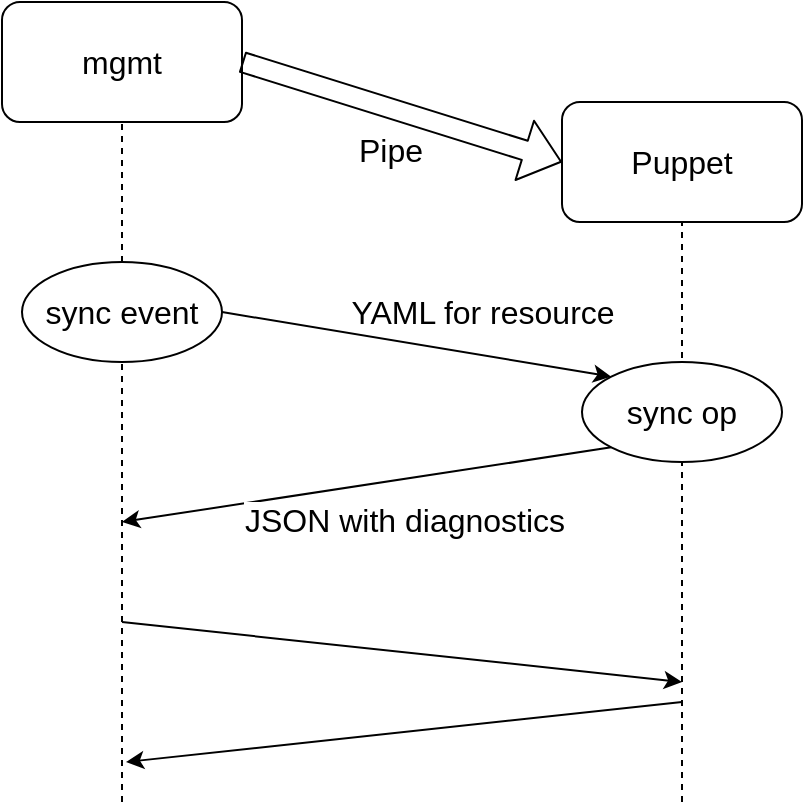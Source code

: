 <mxfile version="12.4.8" type="device"><diagram id="jjVgZX_HrkVM32gX3kFq" name="Page-1"><mxGraphModel dx="1038" dy="575" grid="1" gridSize="10" guides="1" tooltips="1" connect="1" arrows="1" fold="1" page="1" pageScale="1" pageWidth="850" pageHeight="1100" math="0" shadow="0"><root><mxCell id="0"/><mxCell id="1" parent="0"/><mxCell id="6SzTg08rSa0FCAnv-4k2-1" value="mgmt" style="rounded=1;whiteSpace=wrap;html=1;fontSize=16;" vertex="1" parent="1"><mxGeometry x="240" y="40" width="120" height="60" as="geometry"/></mxCell><mxCell id="6SzTg08rSa0FCAnv-4k2-2" value="Puppet" style="rounded=1;whiteSpace=wrap;html=1;fontSize=16;" vertex="1" parent="1"><mxGeometry x="520" y="90" width="120" height="60" as="geometry"/></mxCell><mxCell id="6SzTg08rSa0FCAnv-4k2-3" value="&lt;div&gt;Pipe&lt;/div&gt;" style="shape=flexArrow;endArrow=classic;html=1;fontSize=16;entryX=0;entryY=0.5;entryDx=0;entryDy=0;exitX=1;exitY=0.5;exitDx=0;exitDy=0;" edge="1" parent="1" source="6SzTg08rSa0FCAnv-4k2-1" target="6SzTg08rSa0FCAnv-4k2-2"><mxGeometry y="-20" width="50" height="50" relative="1" as="geometry"><mxPoint x="450" y="180" as="sourcePoint"/><mxPoint x="290" y="120" as="targetPoint"/><mxPoint as="offset"/></mxGeometry></mxCell><mxCell id="6SzTg08rSa0FCAnv-4k2-4" value="" style="endArrow=none;dashed=1;html=1;fontSize=16;entryX=0.5;entryY=1;entryDx=0;entryDy=0;" edge="1" parent="1" source="6SzTg08rSa0FCAnv-4k2-6" target="6SzTg08rSa0FCAnv-4k2-1"><mxGeometry width="50" height="50" relative="1" as="geometry"><mxPoint x="300" y="440" as="sourcePoint"/><mxPoint x="290" y="120" as="targetPoint"/></mxGeometry></mxCell><mxCell id="6SzTg08rSa0FCAnv-4k2-5" value="" style="endArrow=none;dashed=1;html=1;fontSize=16;entryX=0.5;entryY=1;entryDx=0;entryDy=0;" edge="1" parent="1" target="6SzTg08rSa0FCAnv-4k2-2"><mxGeometry width="50" height="50" relative="1" as="geometry"><mxPoint x="580" y="440" as="sourcePoint"/><mxPoint x="310" y="110" as="targetPoint"/><Array as="points"/></mxGeometry></mxCell><mxCell id="6SzTg08rSa0FCAnv-4k2-6" value="sync event" style="ellipse;whiteSpace=wrap;html=1;fontSize=16;" vertex="1" parent="1"><mxGeometry x="250" y="170" width="100" height="50" as="geometry"/></mxCell><mxCell id="6SzTg08rSa0FCAnv-4k2-7" value="" style="endArrow=none;dashed=1;html=1;fontSize=16;entryX=0.5;entryY=1;entryDx=0;entryDy=0;" edge="1" parent="1" target="6SzTg08rSa0FCAnv-4k2-6"><mxGeometry width="50" height="50" relative="1" as="geometry"><mxPoint x="300" y="440" as="sourcePoint"/><mxPoint x="300" y="100" as="targetPoint"/></mxGeometry></mxCell><mxCell id="6SzTg08rSa0FCAnv-4k2-8" value="sync op" style="ellipse;whiteSpace=wrap;html=1;fontSize=16;" vertex="1" parent="1"><mxGeometry x="530" y="220" width="100" height="50" as="geometry"/></mxCell><mxCell id="6SzTg08rSa0FCAnv-4k2-9" value="YAML for resource" style="endArrow=classic;html=1;fontSize=16;entryX=0;entryY=0;entryDx=0;entryDy=0;exitX=1;exitY=0.5;exitDx=0;exitDy=0;" edge="1" parent="1" source="6SzTg08rSa0FCAnv-4k2-6" target="6SzTg08rSa0FCAnv-4k2-8"><mxGeometry x="0.3" y="21" width="50" height="50" relative="1" as="geometry"><mxPoint x="240" y="510" as="sourcePoint"/><mxPoint x="290" y="460" as="targetPoint"/><mxPoint as="offset"/></mxGeometry></mxCell><mxCell id="6SzTg08rSa0FCAnv-4k2-10" value="JSON with diagnostics" style="endArrow=classic;html=1;fontSize=16;exitX=0;exitY=1;exitDx=0;exitDy=0;" edge="1" parent="1" source="6SzTg08rSa0FCAnv-4k2-8"><mxGeometry x="-0.133" y="20" width="50" height="50" relative="1" as="geometry"><mxPoint x="240" y="510" as="sourcePoint"/><mxPoint x="300" y="300" as="targetPoint"/><mxPoint as="offset"/></mxGeometry></mxCell><mxCell id="6SzTg08rSa0FCAnv-4k2-11" value="" style="endArrow=classic;html=1;fontSize=16;" edge="1" parent="1"><mxGeometry x="-0.133" y="20" width="50" height="50" relative="1" as="geometry"><mxPoint x="580" y="390" as="sourcePoint"/><mxPoint x="302" y="420" as="targetPoint"/><mxPoint as="offset"/></mxGeometry></mxCell><mxCell id="6SzTg08rSa0FCAnv-4k2-12" value="" style="endArrow=classic;html=1;fontSize=16;" edge="1" parent="1"><mxGeometry x="-0.133" y="20" width="50" height="50" relative="1" as="geometry"><mxPoint x="300" y="350" as="sourcePoint"/><mxPoint x="580" y="380" as="targetPoint"/><mxPoint as="offset"/></mxGeometry></mxCell></root></mxGraphModel></diagram></mxfile>